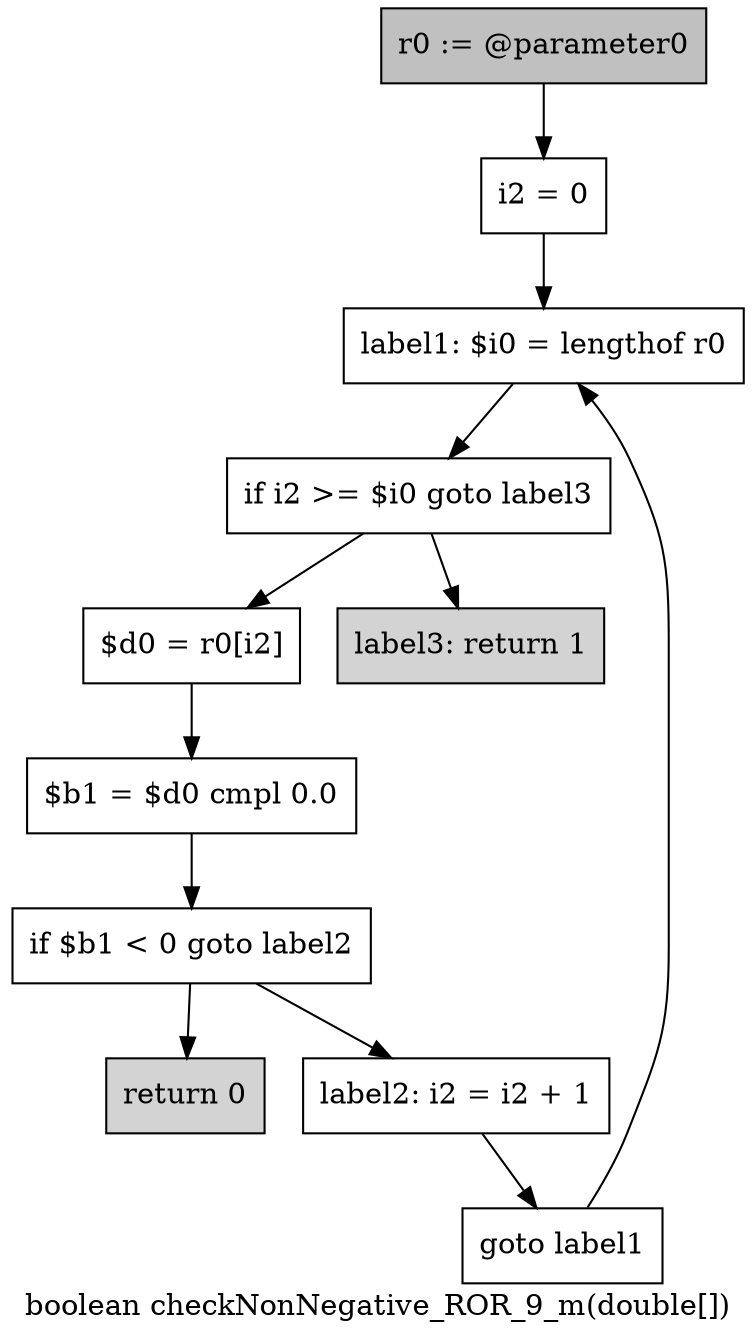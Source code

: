 digraph "boolean checkNonNegative_ROR_9_m(double[])" {
    label="boolean checkNonNegative_ROR_9_m(double[])";
    node [shape=box];
    "0" [style=filled,fillcolor=gray,label="r0 := @parameter0",];
    "1" [label="i2 = 0",];
    "0"->"1";
    "2" [label="label1: $i0 = lengthof r0",];
    "1"->"2";
    "3" [label="if i2 >= $i0 goto label3",];
    "2"->"3";
    "4" [label="$d0 = r0[i2]",];
    "3"->"4";
    "10" [style=filled,fillcolor=lightgray,label="label3: return 1",];
    "3"->"10";
    "5" [label="$b1 = $d0 cmpl 0.0",];
    "4"->"5";
    "6" [label="if $b1 < 0 goto label2",];
    "5"->"6";
    "7" [style=filled,fillcolor=lightgray,label="return 0",];
    "6"->"7";
    "8" [label="label2: i2 = i2 + 1",];
    "6"->"8";
    "9" [label="goto label1",];
    "8"->"9";
    "9"->"2";
}
